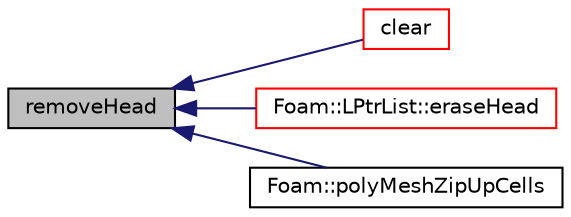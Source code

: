 digraph "removeHead"
{
  bgcolor="transparent";
  edge [fontname="Helvetica",fontsize="10",labelfontname="Helvetica",labelfontsize="10"];
  node [fontname="Helvetica",fontsize="10",shape=record];
  rankdir="LR";
  Node1 [label="removeHead",height=0.2,width=0.4,color="black", fillcolor="grey75", style="filled", fontcolor="black"];
  Node1 -> Node2 [dir="back",color="midnightblue",fontsize="10",style="solid",fontname="Helvetica"];
  Node2 [label="clear",height=0.2,width=0.4,color="red",URL="$a01404.html#ac8bb3912a3ce86b15842e79d0b421204",tooltip="Delete contents of list. "];
  Node1 -> Node3 [dir="back",color="midnightblue",fontsize="10",style="solid",fontname="Helvetica"];
  Node3 [label="Foam::LPtrList::eraseHead",height=0.2,width=0.4,color="red",URL="$a01417.html#a458713d066f301e65bf3a562b72507bd",tooltip="Remove the head element from the list and delete the pointer. "];
  Node1 -> Node4 [dir="back",color="midnightblue",fontsize="10",style="solid",fontname="Helvetica"];
  Node4 [label="Foam::polyMeshZipUpCells",height=0.2,width=0.4,color="black",URL="$a10909.html#ab957fb2d74d8de84991a6246e876ecd2"];
}
